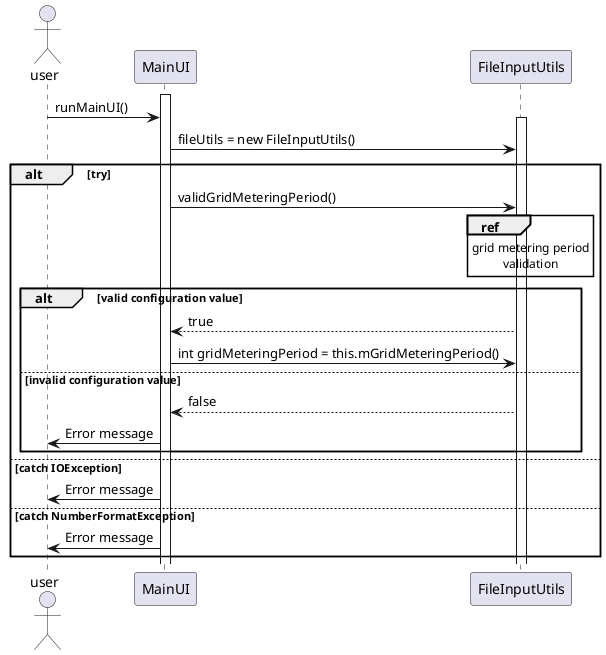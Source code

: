 US051 As an Administrator, I want to define the metering period for grids (in minutes) using a configuration file. It is assumed the first metering period starts at 00:00. The sum of all periods in the day must be 24:00.

@startuml
actor user
activate MainUI
user -> MainUI: runMainUI()
activate FileInputUtils
MainUI -> FileInputUtils: fileUtils = new FileInputUtils()

alt try
MainUI -> FileInputUtils: validGridMeteringPeriod()

ref over FileInputUtils
grid metering period
validation
end ref

alt valid configuration value
FileInputUtils --> MainUI: true
MainUI -> FileInputUtils: int gridMeteringPeriod = this.mGridMeteringPeriod()

else invalid configuration value
FileInputUtils --> MainUI: false
MainUI -> user: Error message
end

else catch IOException
MainUI -> user: Error message
else catch NumberFormatException
MainUI -> user: Error message

end
@enduml
